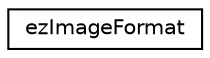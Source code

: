 digraph "Graphical Class Hierarchy"
{
 // LATEX_PDF_SIZE
  edge [fontname="Helvetica",fontsize="10",labelfontname="Helvetica",labelfontsize="10"];
  node [fontname="Helvetica",fontsize="10",shape=record];
  rankdir="LR";
  Node0 [label="ezImageFormat",height=0.2,width=0.4,color="black", fillcolor="white", style="filled",URL="$da/dfa/structez_image_format.htm",tooltip="Enum describing the encoding format of the pixels of an image."];
}
